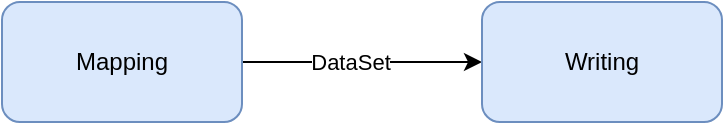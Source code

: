 <mxfile version="21.7.4" type="device">
  <diagram name="Pagina-1" id="YYqr6IQnQ94h268x4bjy">
    <mxGraphModel dx="2074" dy="1152" grid="1" gridSize="10" guides="1" tooltips="1" connect="1" arrows="1" fold="1" page="1" pageScale="1" pageWidth="1169" pageHeight="827" math="0" shadow="0">
      <root>
        <mxCell id="0" />
        <mxCell id="1" parent="0" />
        <mxCell id="qa_eybpKKDNYe3BtcfvJ-3" style="edgeStyle=orthogonalEdgeStyle;rounded=0;orthogonalLoop=1;jettySize=auto;html=1;entryX=0;entryY=0.5;entryDx=0;entryDy=0;" edge="1" parent="1" source="qa_eybpKKDNYe3BtcfvJ-1" target="qa_eybpKKDNYe3BtcfvJ-2">
          <mxGeometry relative="1" as="geometry" />
        </mxCell>
        <mxCell id="qa_eybpKKDNYe3BtcfvJ-6" value="DataSet" style="edgeLabel;html=1;align=center;verticalAlign=middle;resizable=0;points=[];" vertex="1" connectable="0" parent="qa_eybpKKDNYe3BtcfvJ-3">
          <mxGeometry x="-0.1" relative="1" as="geometry">
            <mxPoint as="offset" />
          </mxGeometry>
        </mxCell>
        <mxCell id="qa_eybpKKDNYe3BtcfvJ-1" value="Mapping" style="rounded=1;whiteSpace=wrap;html=1;fillColor=#dae8fc;strokeColor=#6c8ebf;" vertex="1" parent="1">
          <mxGeometry x="40" y="40" width="120" height="60" as="geometry" />
        </mxCell>
        <mxCell id="qa_eybpKKDNYe3BtcfvJ-2" value="Writing" style="rounded=1;whiteSpace=wrap;html=1;fillColor=#dae8fc;strokeColor=#6c8ebf;" vertex="1" parent="1">
          <mxGeometry x="280" y="40" width="120" height="60" as="geometry" />
        </mxCell>
      </root>
    </mxGraphModel>
  </diagram>
</mxfile>
